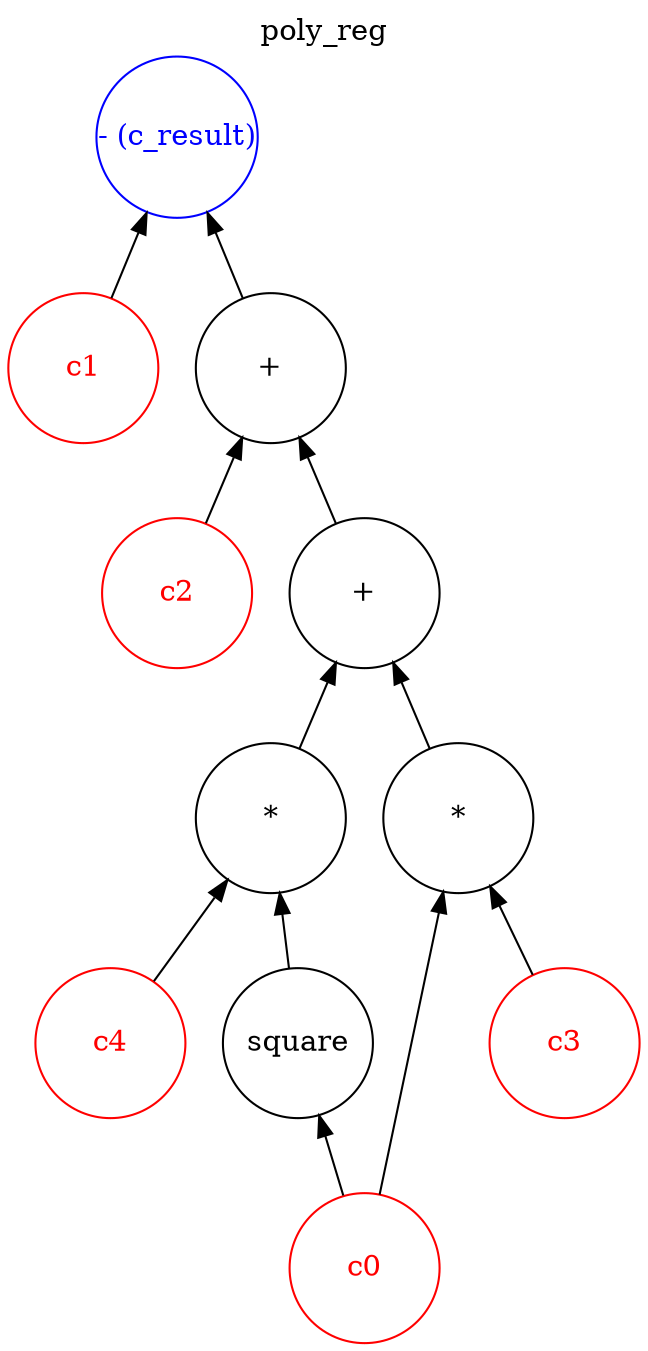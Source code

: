 digraph "poly_reg" {
graph [label="poly_reg" labelloc="t"]
node [shape=circle width=1 margin=0]
edge [dir=back]
2 [label="c1" style=solid color=red fontcolor=red]
3 [label="c2" style=solid color=red fontcolor=red]
5 [label="c4" style=solid color=red fontcolor=red]
1 [label="c0" style=solid color=red fontcolor=red]
6 [label="square" style=solid color=black fontcolor=black]
6 -> 1
7 [label="*" style=solid color=black fontcolor=black]
7 -> 5
7 -> 6
4 [label="c3" style=solid color=red fontcolor=red]
8 [label="*" style=solid color=black fontcolor=black]
8 -> 1
8 -> 4
9 [label="+" style=solid color=black fontcolor=black]
9 -> 7
9 -> 8
10 [label="+" style=solid color=black fontcolor=black]
10 -> 3
10 -> 9
11 [label="- (c_result)" style=solid color=blue fontcolor=blue]
11 -> 2
11 -> 10
}
